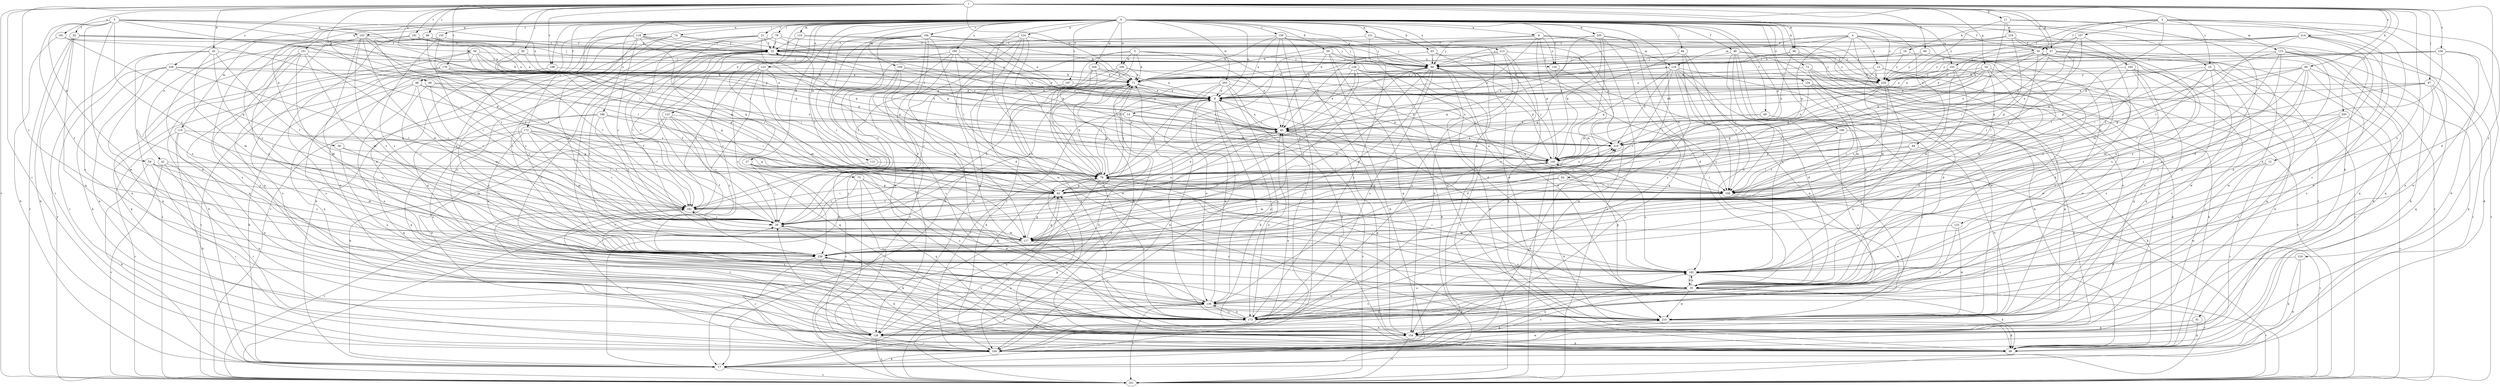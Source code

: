 strict digraph  {
0;
1;
2;
3;
4;
5;
6;
8;
11;
12;
13;
14;
16;
17;
21;
25;
26;
27;
29;
33;
35;
36;
42;
44;
45;
46;
48;
49;
50;
52;
53;
54;
56;
57;
59;
62;
63;
64;
66;
68;
69;
71;
72;
74;
75;
78;
79;
84;
85;
86;
87;
89;
91;
96;
98;
103;
107;
108;
109;
110;
112;
114;
115;
116;
117;
119;
121;
122;
123;
124;
125;
126;
134;
135;
136;
138;
145;
151;
153;
154;
155;
159;
164;
172;
173;
176;
181;
182;
185;
186;
190;
191;
192;
194;
196;
197;
198;
200;
201;
203;
204;
205;
206;
210;
213;
214;
216;
218;
219;
229;
230;
238;
239;
0 -> 6  [label=a];
0 -> 8  [label=a];
0 -> 21  [label=c];
0 -> 25  [label=c];
0 -> 27  [label=d];
0 -> 29  [label=d];
0 -> 36  [label=e];
0 -> 42  [label=e];
0 -> 44  [label=e];
0 -> 46  [label=f];
0 -> 48  [label=f];
0 -> 49  [label=f];
0 -> 50  [label=f];
0 -> 63  [label=h];
0 -> 64  [label=h];
0 -> 72  [label=i];
0 -> 74  [label=i];
0 -> 75  [label=i];
0 -> 78  [label=i];
0 -> 79  [label=i];
0 -> 84  [label=j];
0 -> 91  [label=k];
0 -> 96  [label=k];
0 -> 103  [label=l];
0 -> 109  [label=m];
0 -> 110  [label=m];
0 -> 112  [label=m];
0 -> 114  [label=m];
0 -> 119  [label=n];
0 -> 121  [label=n];
0 -> 122  [label=n];
0 -> 123  [label=n];
0 -> 124  [label=n];
0 -> 134  [label=o];
0 -> 135  [label=o];
0 -> 138  [label=p];
0 -> 145  [label=p];
0 -> 151  [label=q];
0 -> 153  [label=q];
0 -> 155  [label=r];
0 -> 159  [label=r];
0 -> 172  [label=s];
0 -> 185  [label=u];
0 -> 186  [label=u];
0 -> 190  [label=u];
0 -> 194  [label=v];
0 -> 196  [label=v];
0 -> 197  [label=v];
0 -> 198  [label=v];
0 -> 203  [label=w];
0 -> 204  [label=w];
0 -> 205  [label=w];
0 -> 206  [label=w];
0 -> 213  [label=x];
0 -> 229  [label=y];
1 -> 11  [label=b];
1 -> 25  [label=c];
1 -> 33  [label=d];
1 -> 35  [label=d];
1 -> 50  [label=f];
1 -> 54  [label=g];
1 -> 56  [label=g];
1 -> 57  [label=g];
1 -> 66  [label=h];
1 -> 68  [label=h];
1 -> 69  [label=h];
1 -> 71  [label=h];
1 -> 79  [label=i];
1 -> 85  [label=j];
1 -> 86  [label=j];
1 -> 87  [label=j];
1 -> 96  [label=k];
1 -> 164  [label=r];
1 -> 176  [label=t];
1 -> 181  [label=t];
1 -> 191  [label=u];
1 -> 192  [label=u];
1 -> 198  [label=v];
1 -> 200  [label=v];
1 -> 201  [label=v];
1 -> 214  [label=x];
1 -> 230  [label=z];
1 -> 238  [label=z];
1 -> 239  [label=z];
2 -> 12  [label=b];
2 -> 50  [label=f];
2 -> 103  [label=l];
2 -> 107  [label=l];
2 -> 115  [label=m];
2 -> 145  [label=p];
2 -> 173  [label=s];
2 -> 216  [label=x];
2 -> 229  [label=y];
3 -> 45  [label=e];
3 -> 71  [label=h];
3 -> 98  [label=k];
3 -> 108  [label=l];
3 -> 135  [label=o];
3 -> 164  [label=r];
3 -> 182  [label=t];
3 -> 206  [label=w];
4 -> 13  [label=b];
4 -> 57  [label=g];
4 -> 71  [label=h];
4 -> 89  [label=j];
4 -> 116  [label=m];
4 -> 125  [label=n];
4 -> 126  [label=n];
4 -> 145  [label=p];
4 -> 164  [label=r];
4 -> 201  [label=v];
5 -> 8  [label=a];
5 -> 26  [label=c];
5 -> 52  [label=f];
5 -> 59  [label=g];
5 -> 62  [label=g];
5 -> 71  [label=h];
5 -> 79  [label=i];
5 -> 153  [label=q];
5 -> 173  [label=s];
5 -> 210  [label=w];
5 -> 239  [label=z];
6 -> 53  [label=f];
6 -> 71  [label=h];
6 -> 79  [label=i];
6 -> 116  [label=m];
6 -> 135  [label=o];
6 -> 136  [label=o];
6 -> 145  [label=p];
6 -> 201  [label=v];
6 -> 229  [label=y];
8 -> 14  [label=b];
8 -> 35  [label=d];
8 -> 79  [label=i];
8 -> 98  [label=k];
8 -> 136  [label=o];
8 -> 164  [label=r];
11 -> 16  [label=b];
11 -> 17  [label=b];
11 -> 35  [label=d];
11 -> 145  [label=p];
11 -> 218  [label=x];
12 -> 79  [label=i];
12 -> 164  [label=r];
12 -> 210  [label=w];
13 -> 8  [label=a];
13 -> 117  [label=m];
13 -> 136  [label=o];
13 -> 210  [label=w];
13 -> 229  [label=y];
14 -> 17  [label=b];
14 -> 45  [label=e];
14 -> 53  [label=f];
14 -> 145  [label=p];
14 -> 164  [label=r];
16 -> 26  [label=c];
16 -> 89  [label=j];
16 -> 229  [label=y];
17 -> 71  [label=h];
17 -> 201  [label=v];
21 -> 26  [label=c];
21 -> 45  [label=e];
21 -> 53  [label=f];
21 -> 62  [label=g];
21 -> 145  [label=p];
21 -> 201  [label=v];
25 -> 71  [label=h];
25 -> 108  [label=l];
25 -> 136  [label=o];
25 -> 154  [label=q];
25 -> 173  [label=s];
25 -> 239  [label=z];
26 -> 45  [label=e];
26 -> 53  [label=f];
26 -> 71  [label=h];
26 -> 98  [label=k];
26 -> 117  [label=m];
27 -> 26  [label=c];
27 -> 35  [label=d];
27 -> 79  [label=i];
27 -> 164  [label=r];
27 -> 173  [label=s];
29 -> 17  [label=b];
29 -> 45  [label=e];
29 -> 79  [label=i];
29 -> 89  [label=j];
29 -> 154  [label=q];
29 -> 210  [label=w];
33 -> 26  [label=c];
33 -> 35  [label=d];
33 -> 89  [label=j];
33 -> 117  [label=m];
33 -> 182  [label=t];
33 -> 201  [label=v];
35 -> 26  [label=c];
35 -> 79  [label=i];
35 -> 98  [label=k];
35 -> 126  [label=n];
35 -> 136  [label=o];
35 -> 145  [label=p];
35 -> 164  [label=r];
35 -> 173  [label=s];
35 -> 192  [label=u];
35 -> 201  [label=v];
35 -> 210  [label=w];
36 -> 117  [label=m];
36 -> 136  [label=o];
36 -> 145  [label=p];
42 -> 79  [label=i];
42 -> 126  [label=n];
42 -> 164  [label=r];
42 -> 201  [label=v];
44 -> 108  [label=l];
44 -> 145  [label=p];
44 -> 192  [label=u];
44 -> 210  [label=w];
45 -> 8  [label=a];
45 -> 201  [label=v];
45 -> 219  [label=x];
46 -> 35  [label=d];
46 -> 89  [label=j];
46 -> 108  [label=l];
46 -> 192  [label=u];
46 -> 201  [label=v];
46 -> 210  [label=w];
46 -> 229  [label=y];
48 -> 8  [label=a];
48 -> 17  [label=b];
48 -> 26  [label=c];
48 -> 108  [label=l];
48 -> 117  [label=m];
48 -> 126  [label=n];
48 -> 173  [label=s];
49 -> 45  [label=e];
49 -> 145  [label=p];
49 -> 164  [label=r];
49 -> 173  [label=s];
50 -> 26  [label=c];
50 -> 45  [label=e];
50 -> 89  [label=j];
50 -> 98  [label=k];
50 -> 145  [label=p];
50 -> 164  [label=r];
50 -> 210  [label=w];
50 -> 229  [label=y];
50 -> 239  [label=z];
52 -> 17  [label=b];
52 -> 45  [label=e];
52 -> 53  [label=f];
52 -> 108  [label=l];
52 -> 154  [label=q];
52 -> 164  [label=r];
52 -> 201  [label=v];
53 -> 89  [label=j];
53 -> 182  [label=t];
53 -> 229  [label=y];
53 -> 239  [label=z];
54 -> 8  [label=a];
54 -> 35  [label=d];
54 -> 71  [label=h];
54 -> 79  [label=i];
54 -> 108  [label=l];
54 -> 117  [label=m];
54 -> 219  [label=x];
56 -> 45  [label=e];
56 -> 71  [label=h];
56 -> 89  [label=j];
56 -> 126  [label=n];
56 -> 154  [label=q];
56 -> 182  [label=t];
56 -> 219  [label=x];
57 -> 8  [label=a];
57 -> 62  [label=g];
57 -> 79  [label=i];
57 -> 89  [label=j];
57 -> 154  [label=q];
57 -> 192  [label=u];
57 -> 210  [label=w];
57 -> 219  [label=x];
59 -> 17  [label=b];
59 -> 79  [label=i];
59 -> 117  [label=m];
59 -> 164  [label=r];
59 -> 239  [label=z];
62 -> 45  [label=e];
62 -> 126  [label=n];
62 -> 182  [label=t];
63 -> 45  [label=e];
63 -> 89  [label=j];
63 -> 164  [label=r];
63 -> 210  [label=w];
64 -> 62  [label=g];
64 -> 108  [label=l];
64 -> 117  [label=m];
66 -> 79  [label=i];
66 -> 98  [label=k];
66 -> 117  [label=m];
66 -> 145  [label=p];
66 -> 173  [label=s];
66 -> 192  [label=u];
66 -> 229  [label=y];
66 -> 239  [label=z];
68 -> 89  [label=j];
68 -> 108  [label=l];
68 -> 229  [label=y];
69 -> 8  [label=a];
69 -> 26  [label=c];
69 -> 182  [label=t];
69 -> 219  [label=x];
71 -> 8  [label=a];
71 -> 26  [label=c];
71 -> 62  [label=g];
71 -> 79  [label=i];
71 -> 173  [label=s];
71 -> 219  [label=x];
72 -> 35  [label=d];
72 -> 71  [label=h];
72 -> 117  [label=m];
72 -> 201  [label=v];
72 -> 210  [label=w];
74 -> 17  [label=b];
74 -> 53  [label=f];
74 -> 154  [label=q];
74 -> 219  [label=x];
74 -> 239  [label=z];
75 -> 26  [label=c];
75 -> 62  [label=g];
75 -> 154  [label=q];
75 -> 164  [label=r];
75 -> 210  [label=w];
78 -> 53  [label=f];
78 -> 89  [label=j];
78 -> 136  [label=o];
78 -> 145  [label=p];
78 -> 239  [label=z];
79 -> 8  [label=a];
79 -> 62  [label=g];
79 -> 71  [label=h];
79 -> 108  [label=l];
79 -> 164  [label=r];
79 -> 173  [label=s];
79 -> 201  [label=v];
79 -> 219  [label=x];
84 -> 35  [label=d];
84 -> 62  [label=g];
84 -> 89  [label=j];
84 -> 154  [label=q];
84 -> 192  [label=u];
85 -> 8  [label=a];
85 -> 62  [label=g];
85 -> 89  [label=j];
85 -> 145  [label=p];
86 -> 8  [label=a];
86 -> 53  [label=f];
86 -> 182  [label=t];
86 -> 192  [label=u];
86 -> 229  [label=y];
86 -> 239  [label=z];
87 -> 8  [label=a];
87 -> 35  [label=d];
87 -> 45  [label=e];
87 -> 108  [label=l];
87 -> 154  [label=q];
87 -> 164  [label=r];
89 -> 71  [label=h];
89 -> 79  [label=i];
89 -> 98  [label=k];
89 -> 117  [label=m];
89 -> 173  [label=s];
89 -> 201  [label=v];
89 -> 239  [label=z];
91 -> 98  [label=k];
91 -> 154  [label=q];
96 -> 8  [label=a];
96 -> 89  [label=j];
96 -> 201  [label=v];
96 -> 219  [label=x];
96 -> 229  [label=y];
98 -> 62  [label=g];
103 -> 8  [label=a];
103 -> 45  [label=e];
103 -> 108  [label=l];
103 -> 117  [label=m];
103 -> 154  [label=q];
103 -> 229  [label=y];
107 -> 45  [label=e];
107 -> 53  [label=f];
107 -> 62  [label=g];
107 -> 182  [label=t];
107 -> 219  [label=x];
108 -> 8  [label=a];
108 -> 53  [label=f];
108 -> 71  [label=h];
108 -> 201  [label=v];
108 -> 210  [label=w];
109 -> 8  [label=a];
109 -> 17  [label=b];
109 -> 71  [label=h];
109 -> 117  [label=m];
109 -> 173  [label=s];
110 -> 8  [label=a];
110 -> 53  [label=f];
110 -> 145  [label=p];
110 -> 239  [label=z];
112 -> 79  [label=i];
112 -> 182  [label=t];
114 -> 17  [label=b];
114 -> 26  [label=c];
114 -> 126  [label=n];
114 -> 201  [label=v];
114 -> 219  [label=x];
115 -> 35  [label=d];
115 -> 62  [label=g];
115 -> 89  [label=j];
115 -> 98  [label=k];
115 -> 154  [label=q];
115 -> 192  [label=u];
115 -> 201  [label=v];
115 -> 239  [label=z];
116 -> 8  [label=a];
116 -> 26  [label=c];
116 -> 35  [label=d];
116 -> 71  [label=h];
116 -> 98  [label=k];
116 -> 108  [label=l];
116 -> 126  [label=n];
116 -> 145  [label=p];
116 -> 219  [label=x];
116 -> 239  [label=z];
117 -> 53  [label=f];
117 -> 62  [label=g];
117 -> 89  [label=j];
117 -> 173  [label=s];
117 -> 182  [label=t];
117 -> 239  [label=z];
119 -> 8  [label=a];
119 -> 26  [label=c];
119 -> 35  [label=d];
119 -> 53  [label=f];
119 -> 62  [label=g];
119 -> 117  [label=m];
119 -> 126  [label=n];
119 -> 145  [label=p];
119 -> 239  [label=z];
121 -> 53  [label=f];
121 -> 173  [label=s];
121 -> 210  [label=w];
121 -> 219  [label=x];
122 -> 17  [label=b];
122 -> 26  [label=c];
122 -> 45  [label=e];
122 -> 98  [label=k];
122 -> 154  [label=q];
122 -> 239  [label=z];
123 -> 79  [label=i];
123 -> 117  [label=m];
123 -> 182  [label=t];
123 -> 201  [label=v];
123 -> 229  [label=y];
123 -> 239  [label=z];
124 -> 17  [label=b];
124 -> 53  [label=f];
124 -> 79  [label=i];
124 -> 89  [label=j];
124 -> 154  [label=q];
124 -> 192  [label=u];
124 -> 210  [label=w];
125 -> 117  [label=m];
125 -> 173  [label=s];
125 -> 210  [label=w];
126 -> 26  [label=c];
126 -> 164  [label=r];
126 -> 182  [label=t];
126 -> 201  [label=v];
134 -> 8  [label=a];
134 -> 26  [label=c];
134 -> 35  [label=d];
134 -> 98  [label=k];
134 -> 145  [label=p];
134 -> 154  [label=q];
135 -> 154  [label=q];
135 -> 239  [label=z];
136 -> 8  [label=a];
136 -> 53  [label=f];
136 -> 126  [label=n];
136 -> 164  [label=r];
136 -> 173  [label=s];
136 -> 192  [label=u];
136 -> 201  [label=v];
136 -> 210  [label=w];
138 -> 17  [label=b];
138 -> 35  [label=d];
138 -> 45  [label=e];
138 -> 71  [label=h];
138 -> 108  [label=l];
138 -> 117  [label=m];
138 -> 145  [label=p];
138 -> 182  [label=t];
145 -> 45  [label=e];
145 -> 79  [label=i];
145 -> 89  [label=j];
145 -> 98  [label=k];
145 -> 108  [label=l];
145 -> 182  [label=t];
145 -> 192  [label=u];
145 -> 201  [label=v];
151 -> 17  [label=b];
151 -> 26  [label=c];
151 -> 89  [label=j];
151 -> 117  [label=m];
151 -> 173  [label=s];
151 -> 201  [label=v];
151 -> 239  [label=z];
153 -> 53  [label=f];
153 -> 117  [label=m];
153 -> 145  [label=p];
153 -> 154  [label=q];
153 -> 173  [label=s];
153 -> 182  [label=t];
153 -> 192  [label=u];
153 -> 239  [label=z];
154 -> 45  [label=e];
154 -> 98  [label=k];
154 -> 201  [label=v];
155 -> 26  [label=c];
155 -> 53  [label=f];
155 -> 136  [label=o];
155 -> 239  [label=z];
159 -> 8  [label=a];
159 -> 17  [label=b];
159 -> 53  [label=f];
159 -> 71  [label=h];
159 -> 89  [label=j];
159 -> 154  [label=q];
159 -> 164  [label=r];
159 -> 192  [label=u];
159 -> 229  [label=y];
164 -> 17  [label=b];
164 -> 26  [label=c];
164 -> 45  [label=e];
164 -> 192  [label=u];
164 -> 210  [label=w];
164 -> 219  [label=x];
172 -> 26  [label=c];
172 -> 62  [label=g];
172 -> 117  [label=m];
172 -> 136  [label=o];
172 -> 154  [label=q];
172 -> 182  [label=t];
172 -> 192  [label=u];
172 -> 219  [label=x];
173 -> 45  [label=e];
173 -> 136  [label=o];
173 -> 219  [label=x];
173 -> 239  [label=z];
176 -> 62  [label=g];
176 -> 71  [label=h];
176 -> 79  [label=i];
176 -> 98  [label=k];
176 -> 173  [label=s];
181 -> 8  [label=a];
181 -> 53  [label=f];
181 -> 89  [label=j];
181 -> 182  [label=t];
181 -> 192  [label=u];
182 -> 26  [label=c];
182 -> 79  [label=i];
182 -> 173  [label=s];
182 -> 201  [label=v];
185 -> 98  [label=k];
185 -> 108  [label=l];
185 -> 154  [label=q];
185 -> 164  [label=r];
185 -> 173  [label=s];
185 -> 229  [label=y];
186 -> 26  [label=c];
186 -> 45  [label=e];
186 -> 79  [label=i];
186 -> 154  [label=q];
186 -> 182  [label=t];
186 -> 239  [label=z];
190 -> 26  [label=c];
190 -> 45  [label=e];
190 -> 79  [label=i];
190 -> 89  [label=j];
190 -> 126  [label=n];
190 -> 201  [label=v];
191 -> 17  [label=b];
191 -> 53  [label=f];
191 -> 62  [label=g];
191 -> 79  [label=i];
192 -> 35  [label=d];
192 -> 79  [label=i];
192 -> 201  [label=v];
194 -> 26  [label=c];
194 -> 35  [label=d];
194 -> 53  [label=f];
194 -> 62  [label=g];
194 -> 71  [label=h];
194 -> 79  [label=i];
194 -> 89  [label=j];
194 -> 136  [label=o];
194 -> 154  [label=q];
194 -> 164  [label=r];
194 -> 229  [label=y];
196 -> 79  [label=i];
196 -> 98  [label=k];
196 -> 173  [label=s];
196 -> 182  [label=t];
196 -> 219  [label=x];
197 -> 8  [label=a];
197 -> 26  [label=c];
198 -> 71  [label=h];
198 -> 173  [label=s];
198 -> 201  [label=v];
200 -> 45  [label=e];
200 -> 173  [label=s];
200 -> 192  [label=u];
200 -> 201  [label=v];
200 -> 239  [label=z];
201 -> 71  [label=h];
203 -> 8  [label=a];
203 -> 17  [label=b];
203 -> 79  [label=i];
203 -> 98  [label=k];
203 -> 136  [label=o];
203 -> 145  [label=p];
203 -> 173  [label=s];
204 -> 8  [label=a];
204 -> 71  [label=h];
204 -> 79  [label=i];
204 -> 126  [label=n];
204 -> 210  [label=w];
205 -> 35  [label=d];
205 -> 53  [label=f];
205 -> 62  [label=g];
205 -> 89  [label=j];
205 -> 117  [label=m];
205 -> 145  [label=p];
205 -> 154  [label=q];
205 -> 173  [label=s];
206 -> 26  [label=c];
206 -> 71  [label=h];
206 -> 145  [label=p];
206 -> 154  [label=q];
210 -> 53  [label=f];
210 -> 98  [label=k];
210 -> 126  [label=n];
210 -> 154  [label=q];
213 -> 8  [label=a];
213 -> 71  [label=h];
213 -> 89  [label=j];
213 -> 98  [label=k];
213 -> 108  [label=l];
213 -> 126  [label=n];
213 -> 173  [label=s];
214 -> 35  [label=d];
214 -> 53  [label=f];
214 -> 71  [label=h];
214 -> 108  [label=l];
214 -> 126  [label=n];
214 -> 173  [label=s];
214 -> 229  [label=y];
216 -> 17  [label=b];
216 -> 98  [label=k];
216 -> 192  [label=u];
218 -> 8  [label=a];
218 -> 53  [label=f];
218 -> 62  [label=g];
218 -> 117  [label=m];
218 -> 192  [label=u];
219 -> 145  [label=p];
229 -> 8  [label=a];
229 -> 26  [label=c];
229 -> 62  [label=g];
229 -> 98  [label=k];
229 -> 219  [label=x];
229 -> 239  [label=z];
230 -> 89  [label=j];
230 -> 98  [label=k];
230 -> 108  [label=l];
230 -> 210  [label=w];
230 -> 219  [label=x];
230 -> 229  [label=y];
238 -> 8  [label=a];
238 -> 71  [label=h];
238 -> 98  [label=k];
238 -> 126  [label=n];
238 -> 154  [label=q];
238 -> 164  [label=r];
238 -> 182  [label=t];
239 -> 53  [label=f];
239 -> 62  [label=g];
239 -> 98  [label=k];
239 -> 145  [label=p];
239 -> 164  [label=r];
239 -> 173  [label=s];
239 -> 192  [label=u];
}
